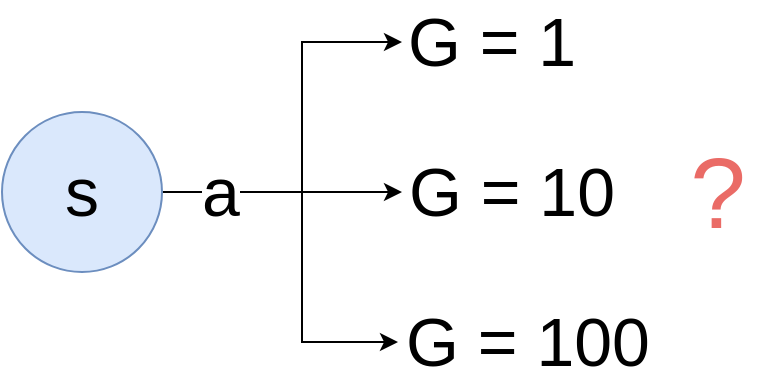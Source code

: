 <mxfile version="24.7.5">
  <diagram name="第 1 页" id="4ClM5RU8LTtiTHqYP2AW">
    <mxGraphModel dx="628" dy="731" grid="1" gridSize="10" guides="1" tooltips="1" connect="1" arrows="1" fold="1" page="1" pageScale="1" pageWidth="827" pageHeight="583" math="0" shadow="0">
      <root>
        <mxCell id="0" />
        <mxCell id="1" parent="0" />
        <mxCell id="TittOBE1qbPXq4GM97iB-9" style="edgeStyle=orthogonalEdgeStyle;rounded=0;orthogonalLoop=1;jettySize=auto;html=1;exitX=1;exitY=0.5;exitDx=0;exitDy=0;entryX=0;entryY=0.5;entryDx=0;entryDy=0;" edge="1" parent="1" source="TittOBE1qbPXq4GM97iB-1" target="TittOBE1qbPXq4GM97iB-6">
          <mxGeometry relative="1" as="geometry">
            <Array as="points">
              <mxPoint x="270" y="240" />
              <mxPoint x="270" y="165" />
            </Array>
          </mxGeometry>
        </mxCell>
        <mxCell id="TittOBE1qbPXq4GM97iB-10" style="edgeStyle=orthogonalEdgeStyle;rounded=0;orthogonalLoop=1;jettySize=auto;html=1;exitX=1;exitY=0.5;exitDx=0;exitDy=0;entryX=0;entryY=0.5;entryDx=0;entryDy=0;" edge="1" parent="1" source="TittOBE1qbPXq4GM97iB-1" target="TittOBE1qbPXq4GM97iB-7">
          <mxGeometry relative="1" as="geometry" />
        </mxCell>
        <mxCell id="TittOBE1qbPXq4GM97iB-12" style="edgeStyle=orthogonalEdgeStyle;rounded=0;orthogonalLoop=1;jettySize=auto;html=1;exitX=1;exitY=0.5;exitDx=0;exitDy=0;entryX=0;entryY=0.5;entryDx=0;entryDy=0;" edge="1" parent="1" source="TittOBE1qbPXq4GM97iB-1" target="TittOBE1qbPXq4GM97iB-8">
          <mxGeometry relative="1" as="geometry">
            <Array as="points">
              <mxPoint x="270" y="240" />
              <mxPoint x="270" y="315" />
            </Array>
          </mxGeometry>
        </mxCell>
        <mxCell id="TittOBE1qbPXq4GM97iB-14" value="&lt;font style=&quot;font-size: 34px;&quot;&gt;a&lt;/font&gt;" style="edgeLabel;html=1;align=center;verticalAlign=middle;resizable=0;points=[];" vertex="1" connectable="0" parent="TittOBE1qbPXq4GM97iB-12">
          <mxGeometry x="-0.698" relative="1" as="geometry">
            <mxPoint as="offset" />
          </mxGeometry>
        </mxCell>
        <mxCell id="TittOBE1qbPXq4GM97iB-1" value="&lt;font style=&quot;font-size: 34px;&quot;&gt;s&lt;/font&gt;" style="ellipse;whiteSpace=wrap;html=1;aspect=fixed;fillColor=#dae8fc;strokeColor=#6c8ebf;" vertex="1" parent="1">
          <mxGeometry x="120" y="200" width="80" height="80" as="geometry" />
        </mxCell>
        <mxCell id="TittOBE1qbPXq4GM97iB-6" value="&lt;font style=&quot;font-size: 34px;&quot;&gt;G = 1&lt;/font&gt;" style="text;html=1;align=center;verticalAlign=middle;whiteSpace=wrap;rounded=0;" vertex="1" parent="1">
          <mxGeometry x="320" y="150" width="90" height="30" as="geometry" />
        </mxCell>
        <mxCell id="TittOBE1qbPXq4GM97iB-7" value="&lt;font style=&quot;font-size: 34px;&quot;&gt;G = 10&lt;/font&gt;" style="text;html=1;align=center;verticalAlign=middle;whiteSpace=wrap;rounded=0;" vertex="1" parent="1">
          <mxGeometry x="320" y="225" width="110" height="30" as="geometry" />
        </mxCell>
        <mxCell id="TittOBE1qbPXq4GM97iB-8" value="&lt;font style=&quot;font-size: 34px;&quot;&gt;G = 100&lt;/font&gt;" style="text;html=1;align=center;verticalAlign=middle;whiteSpace=wrap;rounded=0;" vertex="1" parent="1">
          <mxGeometry x="318" y="300" width="130" height="30" as="geometry" />
        </mxCell>
        <mxCell id="TittOBE1qbPXq4GM97iB-15" value="&lt;font style=&quot;font-size: 50px;&quot;&gt;?&lt;/font&gt;" style="text;html=1;align=center;verticalAlign=middle;whiteSpace=wrap;rounded=0;fontColor=#EA6B66;" vertex="1" parent="1">
          <mxGeometry x="448" y="225" width="60" height="30" as="geometry" />
        </mxCell>
      </root>
    </mxGraphModel>
  </diagram>
</mxfile>
